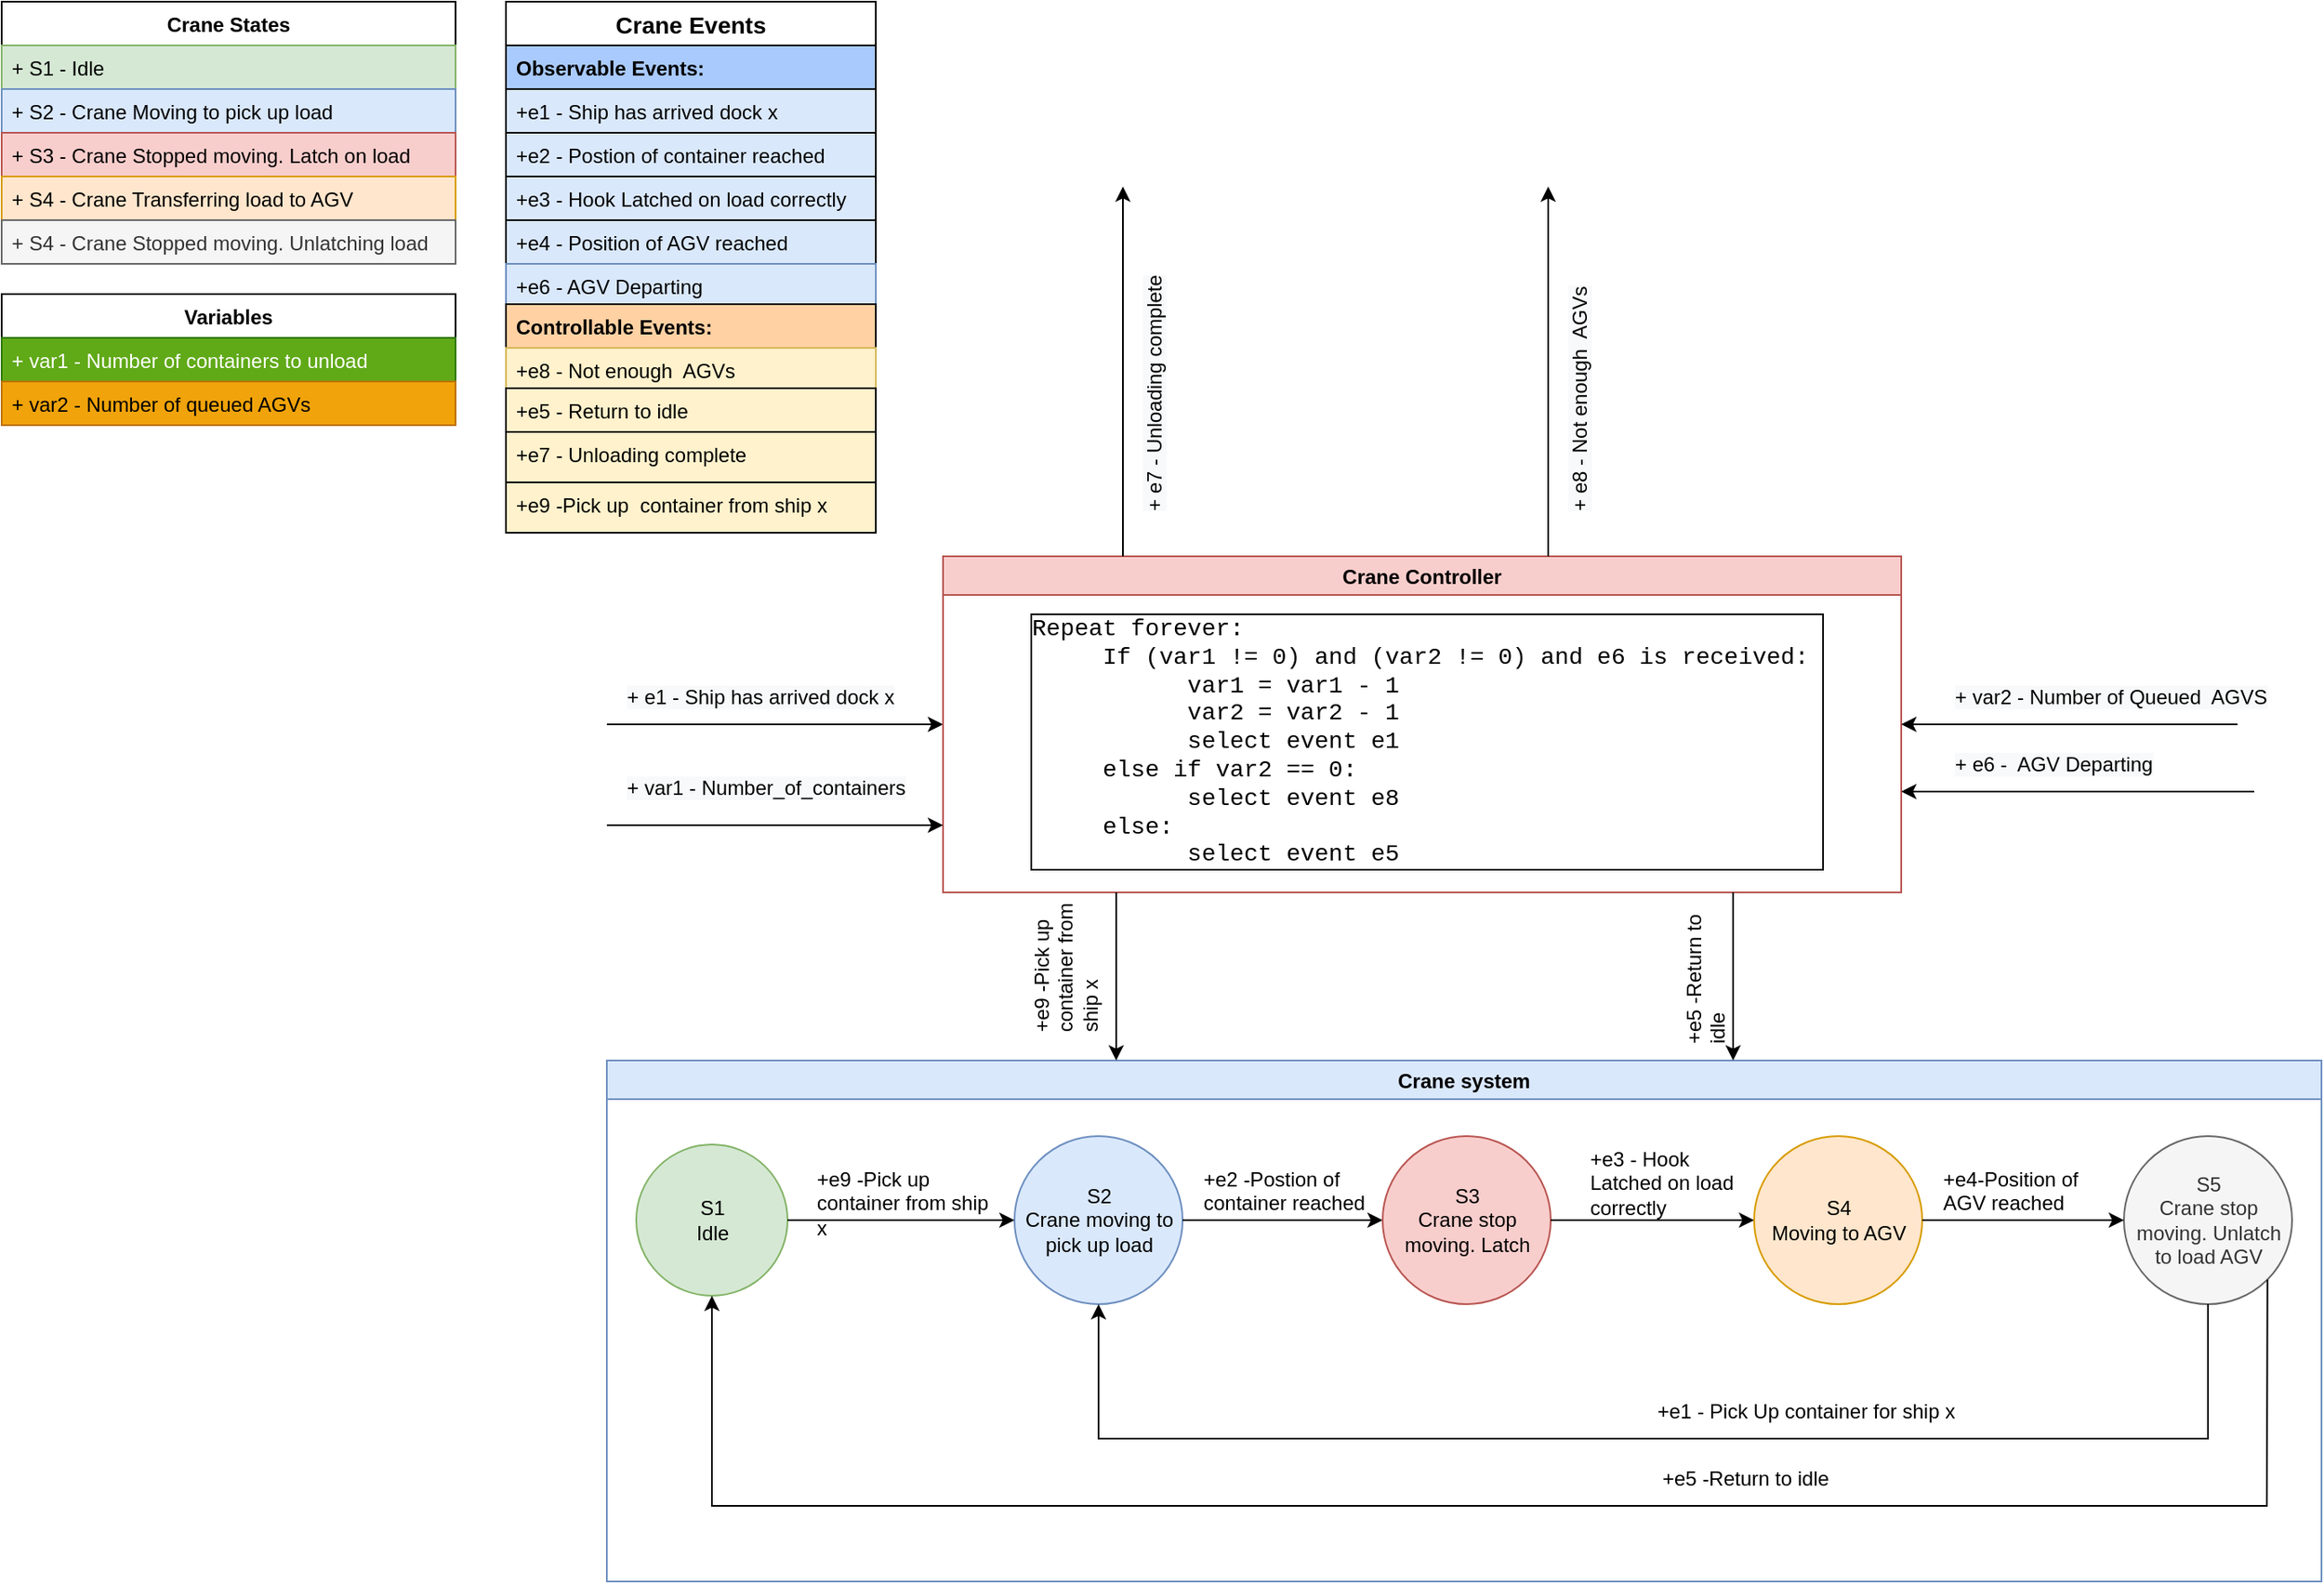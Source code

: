 <mxfile version="15.8.7" type="device"><diagram id="e8-9RbPglrvuk9DyLQKH" name="Page-1"><mxGraphModel dx="2370" dy="1442" grid="1" gridSize="10" guides="1" tooltips="1" connect="1" arrows="1" fold="1" page="1" pageScale="1" pageWidth="1654" pageHeight="1169" math="1" shadow="0"><root><mxCell id="0"/><mxCell id="1" parent="0"/><mxCell id="PakdmbmkhaEymzUkCrC6-1" value="" style="endArrow=classic;html=1;rounded=0;entryX=0;entryY=0.5;entryDx=0;entryDy=0;" edge="1" parent="1" target="PakdmbmkhaEymzUkCrC6-7"><mxGeometry width="50" height="50" relative="1" as="geometry"><mxPoint x="410" y="490" as="sourcePoint"/><mxPoint x="570" y="480" as="targetPoint"/></mxGeometry></mxCell><mxCell id="PakdmbmkhaEymzUkCrC6-2" value="&lt;span style=&quot;color: rgb(0, 0, 0); font-family: helvetica; font-size: 12px; font-style: normal; font-weight: 400; letter-spacing: normal; text-align: left; text-indent: 0px; text-transform: none; word-spacing: 0px; background-color: rgb(248, 249, 250); display: inline; float: none;&quot;&gt;+ e1 - Ship has arrived dock x&lt;/span&gt;" style="text;whiteSpace=wrap;html=1;rotation=0;" vertex="1" parent="1"><mxGeometry x="420" y="460" width="180" height="30" as="geometry"/></mxCell><mxCell id="PakdmbmkhaEymzUkCrC6-7" value="Crane Controller" style="swimlane;labelBackgroundColor=none;fillColor=#f8cecc;strokeColor=#b85450;" vertex="1" parent="1"><mxGeometry x="610" y="390" width="570" height="200" as="geometry"/></mxCell><mxCell id="PakdmbmkhaEymzUkCrC6-48" value="Repeat forever:&lt;br style=&quot;font-size: 14px&quot;&gt;&amp;nbsp; &amp;nbsp; &amp;nbsp;If (var1 != 0) and (var2 != 0) and e6 is received:&amp;nbsp;&lt;br style=&quot;font-size: 14px&quot;&gt;&amp;nbsp; &amp;nbsp; &amp;nbsp; &amp;nbsp; &amp;nbsp; &amp;nbsp;var1 = var1 - 1&lt;br&gt;&lt;span&gt;&#9;&lt;/span&gt;&amp;nbsp; &amp;nbsp; &amp;nbsp; &amp;nbsp; &amp;nbsp; &amp;nbsp;var2 = var2 - 1&lt;br&gt;&amp;nbsp; &amp;nbsp; &amp;nbsp; &amp;nbsp; &amp;nbsp; &amp;nbsp;select event e1&lt;br&gt;&amp;nbsp; &amp;nbsp; &amp;nbsp;else if var2 == 0:&lt;br&gt;&amp;nbsp; &amp;nbsp; &amp;nbsp; &amp;nbsp; &amp;nbsp; &amp;nbsp;select event e8&lt;br&gt;&lt;span&gt;&#9;&lt;/span&gt;&amp;nbsp; &amp;nbsp;&amp;nbsp; else:&lt;br style=&quot;font-size: 14px&quot;&gt;&amp;nbsp; &amp;nbsp; &amp;nbsp; &amp;nbsp; &amp;nbsp; &amp;nbsp;select event e5" style="text;html=1;align=left;verticalAlign=middle;resizable=0;points=[];autosize=1;strokeColor=none;fillColor=none;labelBorderColor=default;fontSize=14;fontFamily=Courier New;" vertex="1" parent="PakdmbmkhaEymzUkCrC6-7"><mxGeometry x="50" y="30" width="490" height="160" as="geometry"/></mxCell><mxCell id="PakdmbmkhaEymzUkCrC6-9" value="Crane system" style="swimlane;fillColor=#dae8fc;strokeColor=#6c8ebf;" vertex="1" parent="1"><mxGeometry x="410" y="690" width="1020" height="310" as="geometry"/></mxCell><mxCell id="PakdmbmkhaEymzUkCrC6-8" value="S1&lt;br&gt;Idle" style="ellipse;whiteSpace=wrap;html=1;aspect=fixed;fillColor=#d5e8d4;strokeColor=#82b366;" vertex="1" parent="PakdmbmkhaEymzUkCrC6-9"><mxGeometry x="17.5" y="50" width="90" height="90" as="geometry"/></mxCell><mxCell id="PakdmbmkhaEymzUkCrC6-17" value="S2&lt;br&gt;Crane moving to pick up load" style="ellipse;whiteSpace=wrap;html=1;aspect=fixed;fillColor=#dae8fc;strokeColor=#6c8ebf;" vertex="1" parent="PakdmbmkhaEymzUkCrC6-9"><mxGeometry x="242.5" y="45" width="100" height="100" as="geometry"/></mxCell><mxCell id="PakdmbmkhaEymzUkCrC6-18" value="" style="endArrow=classic;html=1;rounded=0;exitX=1;exitY=0.5;exitDx=0;exitDy=0;entryX=0;entryY=0.5;entryDx=0;entryDy=0;" edge="1" parent="PakdmbmkhaEymzUkCrC6-9" source="PakdmbmkhaEymzUkCrC6-17" target="PakdmbmkhaEymzUkCrC6-20"><mxGeometry width="50" height="50" relative="1" as="geometry"><mxPoint x="362.5" y="95" as="sourcePoint"/><mxPoint x="512.5" y="95" as="targetPoint"/></mxGeometry></mxCell><mxCell id="PakdmbmkhaEymzUkCrC6-19" value="&lt;font face=&quot;helvetica&quot;&gt;+e2 -Postion of container reached&lt;/font&gt;" style="text;whiteSpace=wrap;html=1;" vertex="1" parent="PakdmbmkhaEymzUkCrC6-9"><mxGeometry x="352.5" y="57" width="110" height="30" as="geometry"/></mxCell><mxCell id="PakdmbmkhaEymzUkCrC6-20" value="S3&lt;br&gt;Crane stop moving. Latch" style="ellipse;whiteSpace=wrap;html=1;aspect=fixed;fillColor=#f8cecc;strokeColor=#b85450;" vertex="1" parent="PakdmbmkhaEymzUkCrC6-9"><mxGeometry x="461.5" y="45" width="100" height="100" as="geometry"/></mxCell><mxCell id="PakdmbmkhaEymzUkCrC6-22" value="" style="endArrow=classic;html=1;rounded=0;entryX=0;entryY=0.5;entryDx=0;entryDy=0;exitX=1;exitY=0.5;exitDx=0;exitDy=0;" edge="1" parent="PakdmbmkhaEymzUkCrC6-9" source="PakdmbmkhaEymzUkCrC6-8" target="PakdmbmkhaEymzUkCrC6-17"><mxGeometry width="50" height="50" relative="1" as="geometry"><mxPoint x="242.5" y="75" as="sourcePoint"/><mxPoint x="292.5" y="25" as="targetPoint"/></mxGeometry></mxCell><mxCell id="PakdmbmkhaEymzUkCrC6-25" value="" style="endArrow=classic;html=1;rounded=0;entryX=0;entryY=0.5;entryDx=0;entryDy=0;exitX=1;exitY=0.5;exitDx=0;exitDy=0;" edge="1" parent="PakdmbmkhaEymzUkCrC6-9" source="PakdmbmkhaEymzUkCrC6-20" target="PakdmbmkhaEymzUkCrC6-26"><mxGeometry width="50" height="50" relative="1" as="geometry"><mxPoint x="632.5" y="97" as="sourcePoint"/><mxPoint x="782.5" y="97" as="targetPoint"/></mxGeometry></mxCell><mxCell id="PakdmbmkhaEymzUkCrC6-26" value="S4&lt;br&gt;Moving to AGV" style="ellipse;whiteSpace=wrap;html=1;aspect=fixed;fillColor=#ffe6cc;strokeColor=#d79b00;" vertex="1" parent="PakdmbmkhaEymzUkCrC6-9"><mxGeometry x="682.5" y="45" width="100" height="100" as="geometry"/></mxCell><mxCell id="PakdmbmkhaEymzUkCrC6-27" value="&lt;font face=&quot;helvetica&quot;&gt;+e3 - Hook Latched on load correctly&lt;/font&gt;" style="text;whiteSpace=wrap;html=1;" vertex="1" parent="PakdmbmkhaEymzUkCrC6-9"><mxGeometry x="582.5" y="45" width="100" height="30" as="geometry"/></mxCell><mxCell id="PakdmbmkhaEymzUkCrC6-28" value="S5&lt;br&gt;Crane stop moving. Unlatch to load AGV" style="ellipse;whiteSpace=wrap;html=1;aspect=fixed;fillColor=#f5f5f5;fontColor=#333333;strokeColor=#666666;" vertex="1" parent="PakdmbmkhaEymzUkCrC6-9"><mxGeometry x="902.5" y="45" width="100" height="100" as="geometry"/></mxCell><mxCell id="PakdmbmkhaEymzUkCrC6-29" value="" style="endArrow=classic;html=1;rounded=0;entryX=0;entryY=0.5;entryDx=0;entryDy=0;exitX=1;exitY=0.5;exitDx=0;exitDy=0;" edge="1" parent="PakdmbmkhaEymzUkCrC6-9" source="PakdmbmkhaEymzUkCrC6-26" target="PakdmbmkhaEymzUkCrC6-28"><mxGeometry width="50" height="50" relative="1" as="geometry"><mxPoint x="892.5" y="65" as="sourcePoint"/><mxPoint x="942.5" y="15" as="targetPoint"/></mxGeometry></mxCell><mxCell id="PakdmbmkhaEymzUkCrC6-30" value="&lt;font face=&quot;helvetica&quot;&gt;+e4-Position of AGV reached&lt;/font&gt;" style="text;whiteSpace=wrap;html=1;" vertex="1" parent="PakdmbmkhaEymzUkCrC6-9"><mxGeometry x="792.5" y="57" width="100" height="30" as="geometry"/></mxCell><mxCell id="PakdmbmkhaEymzUkCrC6-33" value="" style="endArrow=classic;html=1;rounded=0;exitX=0.5;exitY=1;exitDx=0;exitDy=0;entryX=0.5;entryY=1;entryDx=0;entryDy=0;" edge="1" parent="PakdmbmkhaEymzUkCrC6-9" source="PakdmbmkhaEymzUkCrC6-28" target="PakdmbmkhaEymzUkCrC6-17"><mxGeometry width="50" height="50" relative="1" as="geometry"><mxPoint x="1132.5" y="210" as="sourcePoint"/><mxPoint x="1152.5" y="275" as="targetPoint"/><Array as="points"><mxPoint x="952.5" y="225"/><mxPoint x="292.5" y="225"/></Array></mxGeometry></mxCell><mxCell id="PakdmbmkhaEymzUkCrC6-34" value="&lt;font face=&quot;helvetica&quot;&gt;+e1 - Pick Up container for ship x&lt;br&gt;&lt;/font&gt;" style="text;whiteSpace=wrap;html=1;rotation=0;" vertex="1" parent="PakdmbmkhaEymzUkCrC6-9"><mxGeometry x="622.5" y="195" width="195" height="30" as="geometry"/></mxCell><mxCell id="PakdmbmkhaEymzUkCrC6-36" value="" style="endArrow=classic;html=1;rounded=0;exitX=1;exitY=1;exitDx=0;exitDy=0;entryX=0.5;entryY=1;entryDx=0;entryDy=0;" edge="1" parent="PakdmbmkhaEymzUkCrC6-9" source="PakdmbmkhaEymzUkCrC6-28" target="PakdmbmkhaEymzUkCrC6-8"><mxGeometry width="50" height="50" relative="1" as="geometry"><mxPoint x="802.5" y="325" as="sourcePoint"/><mxPoint x="402.5" y="265" as="targetPoint"/><Array as="points"><mxPoint x="987.5" y="265"/><mxPoint x="62.5" y="265"/></Array></mxGeometry></mxCell><mxCell id="PakdmbmkhaEymzUkCrC6-41" value="&lt;font face=&quot;helvetica&quot;&gt;+e9 -Pick up&amp;nbsp; container from ship x&lt;br&gt;&lt;/font&gt;" style="text;whiteSpace=wrap;html=1;rotation=0;" vertex="1" parent="PakdmbmkhaEymzUkCrC6-9"><mxGeometry x="122.5" y="57" width="110" height="30" as="geometry"/></mxCell><mxCell id="PakdmbmkhaEymzUkCrC6-46" value="&lt;font face=&quot;helvetica&quot;&gt;+e5 -Return to idle&lt;br&gt;&lt;/font&gt;" style="text;whiteSpace=wrap;html=1;rotation=0;" vertex="1" parent="PakdmbmkhaEymzUkCrC6-9"><mxGeometry x="625.5" y="235" width="142" height="30" as="geometry"/></mxCell><mxCell id="PakdmbmkhaEymzUkCrC6-10" value="&lt;span style=&quot;color: rgb(0 , 0 , 0) ; font-family: &amp;#34;helvetica&amp;#34; ; font-size: 12px ; font-style: normal ; font-weight: 400 ; letter-spacing: normal ; text-align: left ; text-indent: 0px ; text-transform: none ; word-spacing: 0px ; background-color: rgb(248 , 249 , 250) ; display: inline ; float: none&quot;&gt;+ var1 - Number_of_containers&lt;/span&gt;" style="text;whiteSpace=wrap;html=1;" vertex="1" parent="1"><mxGeometry x="420" y="514" width="180" height="30" as="geometry"/></mxCell><mxCell id="PakdmbmkhaEymzUkCrC6-11" value="" style="endArrow=classic;html=1;rounded=0;" edge="1" parent="1"><mxGeometry width="50" height="50" relative="1" as="geometry"><mxPoint x="410" y="550" as="sourcePoint"/><mxPoint x="610" y="550" as="targetPoint"/></mxGeometry></mxCell><mxCell id="PakdmbmkhaEymzUkCrC6-12" value="" style="endArrow=classic;html=1;rounded=0;entryX=1;entryY=0.5;entryDx=0;entryDy=0;" edge="1" parent="1" target="PakdmbmkhaEymzUkCrC6-7"><mxGeometry width="50" height="50" relative="1" as="geometry"><mxPoint x="1360" y="490" as="sourcePoint"/><mxPoint x="1190" y="514" as="targetPoint"/><Array as="points"><mxPoint x="1380" y="490"/></Array></mxGeometry></mxCell><mxCell id="PakdmbmkhaEymzUkCrC6-13" value="&lt;span style=&quot;color: rgb(0 , 0 , 0) ; font-family: &amp;#34;helvetica&amp;#34; ; font-size: 12px ; font-style: normal ; font-weight: 400 ; letter-spacing: normal ; text-align: left ; text-indent: 0px ; text-transform: none ; word-spacing: 0px ; background-color: rgb(248 , 249 , 250) ; display: inline ; float: none&quot;&gt;+ var2 - Number of Queued&amp;nbsp; AGVS&lt;/span&gt;" style="text;whiteSpace=wrap;html=1;" vertex="1" parent="1"><mxGeometry x="1210" y="460" width="200" height="30" as="geometry"/></mxCell><mxCell id="PakdmbmkhaEymzUkCrC6-31" value="" style="endArrow=classic;html=1;rounded=0;entryX=1;entryY=0.5;entryDx=0;entryDy=0;" edge="1" parent="1"><mxGeometry width="50" height="50" relative="1" as="geometry"><mxPoint x="1390" y="530" as="sourcePoint"/><mxPoint x="1180" y="530" as="targetPoint"/><Array as="points"><mxPoint x="1180" y="530"/></Array></mxGeometry></mxCell><mxCell id="PakdmbmkhaEymzUkCrC6-32" value="&lt;span style=&quot;color: rgb(0 , 0 , 0) ; font-family: &amp;#34;helvetica&amp;#34; ; font-size: 12px ; font-style: normal ; font-weight: 400 ; letter-spacing: normal ; text-align: left ; text-indent: 0px ; text-transform: none ; word-spacing: 0px ; background-color: rgb(248 , 249 , 250) ; display: inline ; float: none&quot;&gt;+ e6 -&amp;nbsp; AGV Departing&lt;/span&gt;" style="text;whiteSpace=wrap;html=1;" vertex="1" parent="1"><mxGeometry x="1210" y="500" width="180" height="30" as="geometry"/></mxCell><mxCell id="PakdmbmkhaEymzUkCrC6-39" value="" style="endArrow=classic;html=1;rounded=0;" edge="1" parent="1"><mxGeometry width="50" height="50" relative="1" as="geometry"><mxPoint x="713" y="590" as="sourcePoint"/><mxPoint x="713" y="690" as="targetPoint"/></mxGeometry></mxCell><mxCell id="PakdmbmkhaEymzUkCrC6-40" value="&lt;font face=&quot;helvetica&quot;&gt;+e9 -Pick up&amp;nbsp; container from ship x&lt;br&gt;&lt;/font&gt;" style="text;whiteSpace=wrap;html=1;rotation=-90;" vertex="1" parent="1"><mxGeometry x="630" y="620" width="80" height="30" as="geometry"/></mxCell><mxCell id="PakdmbmkhaEymzUkCrC6-44" value="" style="endArrow=classic;html=1;rounded=0;" edge="1" parent="1"><mxGeometry width="50" height="50" relative="1" as="geometry"><mxPoint x="1080" y="590" as="sourcePoint"/><mxPoint x="1080" y="690" as="targetPoint"/></mxGeometry></mxCell><mxCell id="PakdmbmkhaEymzUkCrC6-45" value="&lt;font face=&quot;helvetica&quot;&gt;+e5 -Return to idle&lt;br&gt;&lt;/font&gt;" style="text;whiteSpace=wrap;html=1;rotation=-90;" vertex="1" parent="1"><mxGeometry x="1010" y="620" width="95" height="30" as="geometry"/></mxCell><mxCell id="PakdmbmkhaEymzUkCrC6-51" value="Crane States" style="swimlane;fontStyle=1;childLayout=stackLayout;horizontal=1;startSize=26;fillColor=none;horizontalStack=0;resizeParent=1;resizeParentMax=0;resizeLast=0;collapsible=1;marginBottom=0;" vertex="1" parent="1"><mxGeometry x="50" y="60" width="270" height="156" as="geometry"/></mxCell><mxCell id="PakdmbmkhaEymzUkCrC6-52" value="+ S1 - Idle" style="text;strokeColor=#82b366;fillColor=#d5e8d4;align=left;verticalAlign=top;spacingLeft=4;spacingRight=4;overflow=hidden;rotatable=0;points=[[0,0.5],[1,0.5]];portConstraint=eastwest;" vertex="1" parent="PakdmbmkhaEymzUkCrC6-51"><mxGeometry y="26" width="270" height="26" as="geometry"/></mxCell><mxCell id="PakdmbmkhaEymzUkCrC6-53" value="+ S2 - Crane Moving to pick up load" style="text;strokeColor=#6c8ebf;fillColor=#dae8fc;align=left;verticalAlign=top;spacingLeft=4;spacingRight=4;overflow=hidden;rotatable=0;points=[[0,0.5],[1,0.5]];portConstraint=eastwest;" vertex="1" parent="PakdmbmkhaEymzUkCrC6-51"><mxGeometry y="52" width="270" height="26" as="geometry"/></mxCell><mxCell id="PakdmbmkhaEymzUkCrC6-54" value="+ S3 - Crane Stopped moving. Latch on load" style="text;strokeColor=#b85450;fillColor=#f8cecc;align=left;verticalAlign=top;spacingLeft=4;spacingRight=4;overflow=hidden;rotatable=0;points=[[0,0.5],[1,0.5]];portConstraint=eastwest;" vertex="1" parent="PakdmbmkhaEymzUkCrC6-51"><mxGeometry y="78" width="270" height="26" as="geometry"/></mxCell><mxCell id="PakdmbmkhaEymzUkCrC6-55" value="+ S4 - Crane Transferring load to AGV" style="text;strokeColor=#d79b00;fillColor=#ffe6cc;align=left;verticalAlign=top;spacingLeft=4;spacingRight=4;overflow=hidden;rotatable=0;points=[[0,0.5],[1,0.5]];portConstraint=eastwest;" vertex="1" parent="PakdmbmkhaEymzUkCrC6-51"><mxGeometry y="104" width="270" height="26" as="geometry"/></mxCell><mxCell id="PakdmbmkhaEymzUkCrC6-67" value="+ S4 - Crane Stopped moving. Unlatching load " style="text;strokeColor=#666666;fillColor=#f5f5f5;align=left;verticalAlign=top;spacingLeft=4;spacingRight=4;overflow=hidden;rotatable=0;points=[[0,0.5],[1,0.5]];portConstraint=eastwest;fontColor=#333333;" vertex="1" parent="PakdmbmkhaEymzUkCrC6-51"><mxGeometry y="130" width="270" height="26" as="geometry"/></mxCell><mxCell id="PakdmbmkhaEymzUkCrC6-56" value="Crane Events" style="swimlane;fontStyle=1;childLayout=stackLayout;horizontal=1;startSize=26;fillColor=none;horizontalStack=0;resizeParent=1;resizeParentMax=0;resizeLast=0;collapsible=1;marginBottom=0;fontSize=14;" vertex="1" parent="1"><mxGeometry x="350" y="60" width="220" height="316" as="geometry"/></mxCell><mxCell id="PakdmbmkhaEymzUkCrC6-57" value="Observable Events:" style="text;fillColor=#A9CAFC;align=left;verticalAlign=top;spacingLeft=4;spacingRight=4;overflow=hidden;rotatable=0;points=[[0,0.5],[1,0.5]];portConstraint=eastwest;strokeColor=#000000;fontStyle=1" vertex="1" parent="PakdmbmkhaEymzUkCrC6-56"><mxGeometry y="26" width="220" height="26" as="geometry"/></mxCell><mxCell id="PakdmbmkhaEymzUkCrC6-58" value="+e1 - Ship has arrived dock x" style="text;fillColor=#dae8fc;align=left;verticalAlign=top;spacingLeft=4;spacingRight=4;overflow=hidden;rotatable=0;points=[[0,0.5],[1,0.5]];portConstraint=eastwest;strokeColor=#000000;" vertex="1" parent="PakdmbmkhaEymzUkCrC6-56"><mxGeometry y="52" width="220" height="26" as="geometry"/></mxCell><mxCell id="PakdmbmkhaEymzUkCrC6-59" value="+e2 - Postion of container reached" style="text;fillColor=#dae8fc;align=left;verticalAlign=top;spacingLeft=4;spacingRight=4;overflow=hidden;rotatable=0;points=[[0,0.5],[1,0.5]];portConstraint=eastwest;strokeColor=#000000;" vertex="1" parent="PakdmbmkhaEymzUkCrC6-56"><mxGeometry y="78" width="220" height="26" as="geometry"/></mxCell><mxCell id="PakdmbmkhaEymzUkCrC6-60" value="+e3 - Hook Latched on load correctly" style="text;fillColor=#dae8fc;align=left;verticalAlign=top;spacingLeft=4;spacingRight=4;overflow=hidden;rotatable=0;points=[[0,0.5],[1,0.5]];portConstraint=eastwest;strokeColor=#000000;" vertex="1" parent="PakdmbmkhaEymzUkCrC6-56"><mxGeometry y="104" width="220" height="26" as="geometry"/></mxCell><mxCell id="PakdmbmkhaEymzUkCrC6-61" value="+e4 - Position of AGV reached" style="text;fillColor=#dae8fc;align=left;verticalAlign=top;spacingLeft=4;spacingRight=4;overflow=hidden;rotatable=0;points=[[0,0.5],[1,0.5]];portConstraint=eastwest;strokeColor=#000000;" vertex="1" parent="PakdmbmkhaEymzUkCrC6-56"><mxGeometry y="130" width="220" height="26" as="geometry"/></mxCell><mxCell id="PakdmbmkhaEymzUkCrC6-64" value="+e6 - AGV Departing" style="text;fillColor=#dae8fc;align=left;verticalAlign=top;spacingLeft=4;spacingRight=4;overflow=hidden;rotatable=0;points=[[0,0.5],[1,0.5]];portConstraint=eastwest;strokeColor=#6c8ebf;" vertex="1" parent="PakdmbmkhaEymzUkCrC6-56"><mxGeometry y="156" width="220" height="24" as="geometry"/></mxCell><mxCell id="PakdmbmkhaEymzUkCrC6-62" value="Controllable Events:" style="text;fillColor=#FFD1A3;align=left;verticalAlign=top;spacingLeft=4;spacingRight=4;overflow=hidden;rotatable=0;points=[[0,0.5],[1,0.5]];portConstraint=eastwest;strokeColor=#000000;fontStyle=1" vertex="1" parent="PakdmbmkhaEymzUkCrC6-56"><mxGeometry y="180" width="220" height="26" as="geometry"/></mxCell><mxCell id="PakdmbmkhaEymzUkCrC6-66" value="+e8 - Not enough  AGVs" style="text;fillColor=#fff2cc;align=left;verticalAlign=top;spacingLeft=4;spacingRight=4;overflow=hidden;rotatable=0;points=[[0,0.5],[1,0.5]];portConstraint=eastwest;strokeColor=#d6b656;" vertex="1" parent="PakdmbmkhaEymzUkCrC6-56"><mxGeometry y="206" width="220" height="24" as="geometry"/></mxCell><mxCell id="PakdmbmkhaEymzUkCrC6-63" value="+e5 - Return to idle" style="text;strokeColor=#000000;fillColor=#fff2cc;align=left;verticalAlign=top;spacingLeft=4;spacingRight=4;overflow=hidden;rotatable=0;points=[[0,0.5],[1,0.5]];portConstraint=eastwest;" vertex="1" parent="PakdmbmkhaEymzUkCrC6-56"><mxGeometry y="230" width="220" height="26" as="geometry"/></mxCell><mxCell id="PakdmbmkhaEymzUkCrC6-65" value="+e7 - Unloading complete" style="text;fillColor=#fff2cc;align=left;verticalAlign=top;spacingLeft=4;spacingRight=4;overflow=hidden;rotatable=0;points=[[0,0.5],[1,0.5]];portConstraint=eastwest;strokeColor=#000000;" vertex="1" parent="PakdmbmkhaEymzUkCrC6-56"><mxGeometry y="256" width="220" height="30" as="geometry"/></mxCell><mxCell id="PakdmbmkhaEymzUkCrC6-73" value="+e9 -Pick up  container from ship x" style="text;fillColor=#fff2cc;align=left;verticalAlign=top;spacingLeft=4;spacingRight=4;overflow=hidden;rotatable=0;points=[[0,0.5],[1,0.5]];portConstraint=eastwest;strokeColor=#000000;" vertex="1" parent="PakdmbmkhaEymzUkCrC6-56"><mxGeometry y="286" width="220" height="30" as="geometry"/></mxCell><mxCell id="PakdmbmkhaEymzUkCrC6-68" value="" style="endArrow=classic;html=1;rounded=0;fontFamily=Courier New;fontSize=14;" edge="1" parent="1"><mxGeometry width="50" height="50" relative="1" as="geometry"><mxPoint x="717" y="390" as="sourcePoint"/><mxPoint x="717" y="170" as="targetPoint"/></mxGeometry></mxCell><mxCell id="PakdmbmkhaEymzUkCrC6-69" value="&lt;span style=&quot;color: rgb(0 , 0 , 0) ; font-family: &amp;#34;helvetica&amp;#34; ; font-size: 12px ; font-style: normal ; font-weight: 400 ; letter-spacing: normal ; text-align: left ; text-indent: 0px ; text-transform: none ; word-spacing: 0px ; background-color: rgb(248 , 249 , 250) ; display: inline ; float: none&quot;&gt;+ e7 - Unloading complete&lt;/span&gt;" style="text;whiteSpace=wrap;html=1;rotation=-90;" vertex="1" parent="1"><mxGeometry x="647" y="260" width="180" height="30" as="geometry"/></mxCell><mxCell id="PakdmbmkhaEymzUkCrC6-70" value="" style="endArrow=classic;html=1;rounded=0;fontFamily=Courier New;fontSize=14;" edge="1" parent="1"><mxGeometry width="50" height="50" relative="1" as="geometry"><mxPoint x="970" y="390" as="sourcePoint"/><mxPoint x="970" y="170" as="targetPoint"/></mxGeometry></mxCell><mxCell id="PakdmbmkhaEymzUkCrC6-71" value="&lt;span style=&quot;color: rgb(0 , 0 , 0) ; font-family: &amp;#34;helvetica&amp;#34; ; font-size: 12px ; font-style: normal ; font-weight: 400 ; letter-spacing: normal ; text-align: left ; text-indent: 0px ; text-transform: none ; word-spacing: 0px ; background-color: rgb(248 , 249 , 250) ; display: inline ; float: none&quot;&gt;+ e8 - Not enough&amp;nbsp; AGVs&lt;/span&gt;" style="text;whiteSpace=wrap;html=1;rotation=-90;" vertex="1" parent="1"><mxGeometry x="900" y="260" width="180" height="30" as="geometry"/></mxCell><mxCell id="PakdmbmkhaEymzUkCrC6-88" value="Variables" style="swimlane;fontStyle=1;childLayout=stackLayout;horizontal=1;startSize=26;fillColor=none;horizontalStack=0;resizeParent=1;resizeParentMax=0;resizeLast=0;collapsible=1;marginBottom=0;" vertex="1" parent="1"><mxGeometry x="50" y="234" width="270" height="78" as="geometry"/></mxCell><mxCell id="PakdmbmkhaEymzUkCrC6-89" value="+ var1 - Number of containers to unload" style="text;strokeColor=#2D7600;fillColor=#60a917;align=left;verticalAlign=top;spacingLeft=4;spacingRight=4;overflow=hidden;rotatable=0;points=[[0,0.5],[1,0.5]];portConstraint=eastwest;fontColor=#ffffff;" vertex="1" parent="PakdmbmkhaEymzUkCrC6-88"><mxGeometry y="26" width="270" height="26" as="geometry"/></mxCell><mxCell id="PakdmbmkhaEymzUkCrC6-90" value="+ var2 - Number of queued AGVs" style="text;strokeColor=#BD7000;fillColor=#f0a30a;align=left;verticalAlign=top;spacingLeft=4;spacingRight=4;overflow=hidden;rotatable=0;points=[[0,0.5],[1,0.5]];portConstraint=eastwest;fontColor=#000000;" vertex="1" parent="PakdmbmkhaEymzUkCrC6-88"><mxGeometry y="52" width="270" height="26" as="geometry"/></mxCell></root></mxGraphModel></diagram></mxfile>